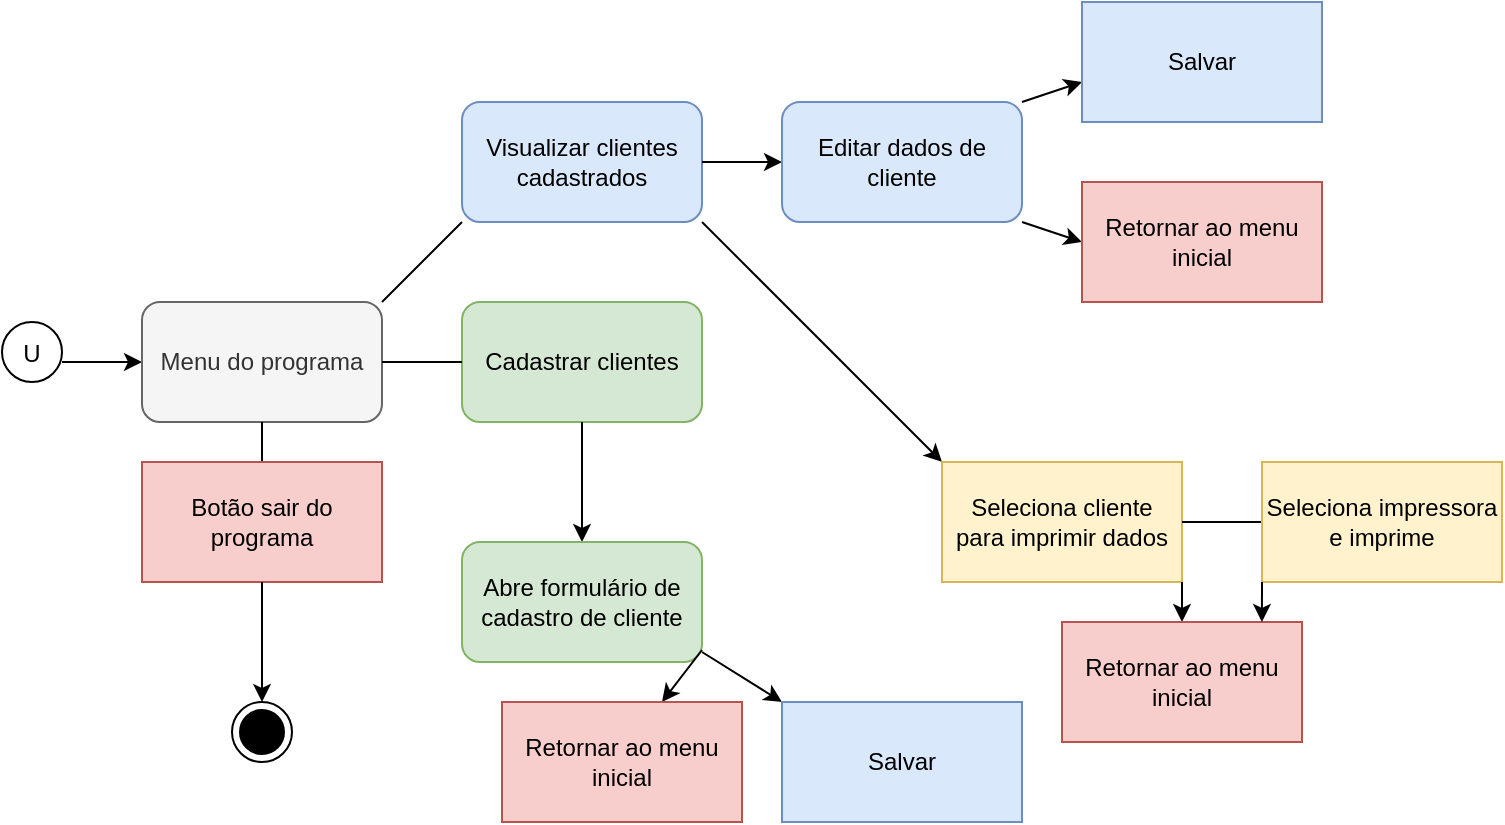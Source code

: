 <mxfile version="14.2.7" type="device"><diagram id="EBL0lO65lUfJwkRxXS8V" name="Page-1"><mxGraphModel dx="760" dy="423" grid="1" gridSize="10" guides="1" tooltips="1" connect="1" arrows="1" fold="1" page="1" pageScale="1" pageWidth="827" pageHeight="1169" math="0" shadow="0"><root><mxCell id="0"/><mxCell id="1" parent="0"/><mxCell id="xo8FAsy87Nh8WcuWlI2--1" value="U" style="ellipse;fillColor=#ffffff;strokeColor=#000000;" vertex="1" parent="1"><mxGeometry x="10" y="170" width="30" height="30" as="geometry"/></mxCell><mxCell id="xo8FAsy87Nh8WcuWlI2--6" value="" style="endArrow=classic;html=1;entryX=0;entryY=0.75;entryDx=0;entryDy=0;" edge="1" parent="1"><mxGeometry width="50" height="50" relative="1" as="geometry"><mxPoint x="40" y="190" as="sourcePoint"/><mxPoint x="80" y="190" as="targetPoint"/></mxGeometry></mxCell><mxCell id="xo8FAsy87Nh8WcuWlI2--9" value="Menu do programa" style="rounded=1;whiteSpace=wrap;html=1;fillColor=#f5f5f5;strokeColor=#666666;fontColor=#333333;" vertex="1" parent="1"><mxGeometry x="80" y="160" width="120" height="60" as="geometry"/></mxCell><mxCell id="xo8FAsy87Nh8WcuWlI2--10" value="" style="endArrow=none;html=1;" edge="1" parent="1"><mxGeometry width="50" height="50" relative="1" as="geometry"><mxPoint x="140" y="240" as="sourcePoint"/><mxPoint x="140" y="220" as="targetPoint"/></mxGeometry></mxCell><mxCell id="xo8FAsy87Nh8WcuWlI2--13" value="Cadastrar clientes" style="rounded=1;whiteSpace=wrap;html=1;fillColor=#d5e8d4;strokeColor=#82b366;" vertex="1" parent="1"><mxGeometry x="240" y="160" width="120" height="60" as="geometry"/></mxCell><mxCell id="xo8FAsy87Nh8WcuWlI2--15" value="Visualizar clientes cadastrados" style="rounded=1;whiteSpace=wrap;html=1;fillColor=#dae8fc;strokeColor=#6c8ebf;" vertex="1" parent="1"><mxGeometry x="240" y="60" width="120" height="60" as="geometry"/></mxCell><mxCell id="xo8FAsy87Nh8WcuWlI2--16" value="" style="endArrow=classic;html=1;" edge="1" parent="1"><mxGeometry width="50" height="50" relative="1" as="geometry"><mxPoint x="360" y="90" as="sourcePoint"/><mxPoint x="400" y="90" as="targetPoint"/></mxGeometry></mxCell><mxCell id="xo8FAsy87Nh8WcuWlI2--17" value="Editar dados de cliente" style="rounded=1;whiteSpace=wrap;html=1;fillColor=#dae8fc;strokeColor=#6c8ebf;" vertex="1" parent="1"><mxGeometry x="400" y="60" width="120" height="60" as="geometry"/></mxCell><mxCell id="xo8FAsy87Nh8WcuWlI2--18" value="" style="endArrow=classic;html=1;" edge="1" parent="1"><mxGeometry width="50" height="50" relative="1" as="geometry"><mxPoint x="520" y="60" as="sourcePoint"/><mxPoint x="550" y="50" as="targetPoint"/></mxGeometry></mxCell><mxCell id="xo8FAsy87Nh8WcuWlI2--19" value="" style="endArrow=classic;html=1;" edge="1" parent="1"><mxGeometry width="50" height="50" relative="1" as="geometry"><mxPoint x="520" y="120" as="sourcePoint"/><mxPoint x="550" y="130" as="targetPoint"/></mxGeometry></mxCell><mxCell id="xo8FAsy87Nh8WcuWlI2--20" value="Salvar" style="rounded=0;whiteSpace=wrap;html=1;fillColor=#dae8fc;strokeColor=#6c8ebf;" vertex="1" parent="1"><mxGeometry x="550" y="10" width="120" height="60" as="geometry"/></mxCell><mxCell id="xo8FAsy87Nh8WcuWlI2--21" value="Retornar ao menu&lt;br&gt;inicial" style="rounded=0;whiteSpace=wrap;html=1;fillColor=#f8cecc;strokeColor=#b85450;" vertex="1" parent="1"><mxGeometry x="550" y="100" width="120" height="60" as="geometry"/></mxCell><mxCell id="xo8FAsy87Nh8WcuWlI2--22" value="" style="endArrow=classic;html=1;" edge="1" parent="1"><mxGeometry width="50" height="50" relative="1" as="geometry"><mxPoint x="360" y="120" as="sourcePoint"/><mxPoint x="480" y="240" as="targetPoint"/></mxGeometry></mxCell><mxCell id="xo8FAsy87Nh8WcuWlI2--23" value="Seleciona cliente para imprimir dados" style="rounded=0;whiteSpace=wrap;html=1;fillColor=#fff2cc;strokeColor=#d6b656;" vertex="1" parent="1"><mxGeometry x="480" y="240" width="120" height="60" as="geometry"/></mxCell><mxCell id="xo8FAsy87Nh8WcuWlI2--24" value="" style="endArrow=none;html=1;" edge="1" parent="1"><mxGeometry width="50" height="50" relative="1" as="geometry"><mxPoint x="600" y="270" as="sourcePoint"/><mxPoint x="640" y="270" as="targetPoint"/></mxGeometry></mxCell><mxCell id="xo8FAsy87Nh8WcuWlI2--25" value="Seleciona impressora&lt;br&gt;e imprime" style="rounded=0;whiteSpace=wrap;html=1;fillColor=#fff2cc;strokeColor=#d6b656;" vertex="1" parent="1"><mxGeometry x="640" y="240" width="120" height="60" as="geometry"/></mxCell><mxCell id="xo8FAsy87Nh8WcuWlI2--29" value="Botão sair do programa" style="rounded=0;whiteSpace=wrap;html=1;fillColor=#f8cecc;strokeColor=#b85450;" vertex="1" parent="1"><mxGeometry x="80" y="240" width="120" height="60" as="geometry"/></mxCell><mxCell id="xo8FAsy87Nh8WcuWlI2--30" value="" style="endArrow=none;html=1;entryX=0;entryY=0.5;entryDx=0;entryDy=0;" edge="1" parent="1" target="xo8FAsy87Nh8WcuWlI2--13"><mxGeometry width="50" height="50" relative="1" as="geometry"><mxPoint x="200" y="190" as="sourcePoint"/><mxPoint x="250" y="140" as="targetPoint"/></mxGeometry></mxCell><mxCell id="xo8FAsy87Nh8WcuWlI2--31" value="" style="endArrow=none;html=1;entryX=0;entryY=1;entryDx=0;entryDy=0;" edge="1" parent="1" target="xo8FAsy87Nh8WcuWlI2--15"><mxGeometry width="50" height="50" relative="1" as="geometry"><mxPoint x="200" y="160" as="sourcePoint"/><mxPoint x="240" y="120" as="targetPoint"/></mxGeometry></mxCell><mxCell id="xo8FAsy87Nh8WcuWlI2--32" value="" style="endArrow=classic;html=1;" edge="1" parent="1"><mxGeometry width="50" height="50" relative="1" as="geometry"><mxPoint x="300" y="220" as="sourcePoint"/><mxPoint x="300" y="280" as="targetPoint"/></mxGeometry></mxCell><mxCell id="xo8FAsy87Nh8WcuWlI2--33" value="Abre formulário de&lt;br&gt;cadastro de cliente" style="rounded=1;whiteSpace=wrap;html=1;fillColor=#d5e8d4;strokeColor=#82b366;" vertex="1" parent="1"><mxGeometry x="240" y="280" width="120" height="60" as="geometry"/></mxCell><mxCell id="xo8FAsy87Nh8WcuWlI2--34" value="" style="endArrow=classic;html=1;" edge="1" parent="1"><mxGeometry width="50" height="50" relative="1" as="geometry"><mxPoint x="360" y="335" as="sourcePoint"/><mxPoint x="400" y="360" as="targetPoint"/></mxGeometry></mxCell><mxCell id="xo8FAsy87Nh8WcuWlI2--35" value="Salvar" style="rounded=0;whiteSpace=wrap;html=1;fillColor=#dae8fc;strokeColor=#6c8ebf;" vertex="1" parent="1"><mxGeometry x="400" y="360" width="120" height="60" as="geometry"/></mxCell><mxCell id="xo8FAsy87Nh8WcuWlI2--36" value="" style="endArrow=classic;html=1;" edge="1" parent="1"><mxGeometry width="50" height="50" relative="1" as="geometry"><mxPoint x="360" y="334" as="sourcePoint"/><mxPoint x="340" y="360" as="targetPoint"/></mxGeometry></mxCell><mxCell id="xo8FAsy87Nh8WcuWlI2--37" value="Retornar ao menu inicial" style="rounded=0;whiteSpace=wrap;html=1;fillColor=#f8cecc;strokeColor=#b85450;" vertex="1" parent="1"><mxGeometry x="260" y="360" width="120" height="60" as="geometry"/></mxCell><mxCell id="xo8FAsy87Nh8WcuWlI2--38" value="" style="endArrow=classic;html=1;" edge="1" parent="1"><mxGeometry width="50" height="50" relative="1" as="geometry"><mxPoint x="600" y="300" as="sourcePoint"/><mxPoint x="600" y="320" as="targetPoint"/></mxGeometry></mxCell><mxCell id="xo8FAsy87Nh8WcuWlI2--39" value="Retornar ao menu inicial" style="rounded=0;whiteSpace=wrap;html=1;fillColor=#f8cecc;strokeColor=#b85450;" vertex="1" parent="1"><mxGeometry x="540" y="320" width="120" height="60" as="geometry"/></mxCell><mxCell id="xo8FAsy87Nh8WcuWlI2--40" value="" style="endArrow=classic;html=1;" edge="1" parent="1"><mxGeometry width="50" height="50" relative="1" as="geometry"><mxPoint x="140" y="300" as="sourcePoint"/><mxPoint x="140" y="360" as="targetPoint"/></mxGeometry></mxCell><mxCell id="xo8FAsy87Nh8WcuWlI2--41" value="" style="ellipse;html=1;shape=endState;fillColor=#000000;strokeColor=#000000;" vertex="1" parent="1"><mxGeometry x="125" y="360" width="30" height="30" as="geometry"/></mxCell><mxCell id="xo8FAsy87Nh8WcuWlI2--43" value="" style="endArrow=classic;html=1;entryX=0.833;entryY=0;entryDx=0;entryDy=0;entryPerimeter=0;" edge="1" parent="1" target="xo8FAsy87Nh8WcuWlI2--39"><mxGeometry width="50" height="50" relative="1" as="geometry"><mxPoint x="640" y="300" as="sourcePoint"/><mxPoint x="690" y="250" as="targetPoint"/></mxGeometry></mxCell></root></mxGraphModel></diagram></mxfile>